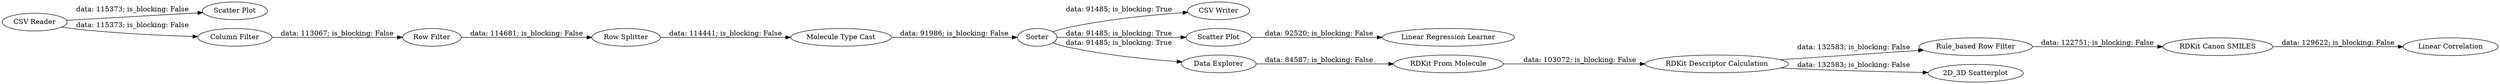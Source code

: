 digraph {
	"-3293269902984643533_7" [label="CSV Writer"]
	"-3293269902984643533_1" [label="CSV Reader"]
	"-3293269902984643533_8" [label="Scatter Plot"]
	"-3293269902984643533_3" [label="Row Filter"]
	"-3293269902984643533_9" [label="Linear Regression Learner"]
	"-3293269902984643533_15" [label="Linear Correlation"]
	"-3293269902984643533_11" [label="Molecule Type Cast"]
	"-3293269902984643533_13" [label="RDKit Canon SMILES"]
	"-3293269902984643533_10" [label="RDKit From Molecule"]
	"-3293269902984643533_4" [label="Row Splitter"]
	"-3293269902984643533_28" [label="Rule_based Row Filter"]
	"-3293269902984643533_14" [label="2D_3D Scatterplot"]
	"-3293269902984643533_6" [label="Data Explorer"]
	"-3293269902984643533_12" [label="RDKit Descriptor Calculation"]
	"-3293269902984643533_29" [label="Scatter Plot"]
	"-3293269902984643533_5" [label=Sorter]
	"-3293269902984643533_2" [label="Column Filter"]
	"-3293269902984643533_5" -> "-3293269902984643533_6" [label="data: 91485; is_blocking: True"]
	"-3293269902984643533_5" -> "-3293269902984643533_7" [label="data: 91485; is_blocking: True"]
	"-3293269902984643533_13" -> "-3293269902984643533_15" [label="data: 129622; is_blocking: False"]
	"-3293269902984643533_12" -> "-3293269902984643533_28" [label="data: 132583; is_blocking: False"]
	"-3293269902984643533_3" -> "-3293269902984643533_4" [label="data: 114681; is_blocking: False"]
	"-3293269902984643533_1" -> "-3293269902984643533_2" [label="data: 115373; is_blocking: False"]
	"-3293269902984643533_12" -> "-3293269902984643533_14" [label="data: 132583; is_blocking: False"]
	"-3293269902984643533_8" -> "-3293269902984643533_9" [label="data: 92520; is_blocking: False"]
	"-3293269902984643533_2" -> "-3293269902984643533_3" [label="data: 113067; is_blocking: False"]
	"-3293269902984643533_6" -> "-3293269902984643533_10" [label="data: 84587; is_blocking: False"]
	"-3293269902984643533_10" -> "-3293269902984643533_12" [label="data: 103072; is_blocking: False"]
	"-3293269902984643533_11" -> "-3293269902984643533_5" [label="data: 91986; is_blocking: False"]
	"-3293269902984643533_1" -> "-3293269902984643533_29" [label="data: 115373; is_blocking: False"]
	"-3293269902984643533_28" -> "-3293269902984643533_13" [label="data: 122751; is_blocking: False"]
	"-3293269902984643533_5" -> "-3293269902984643533_8" [label="data: 91485; is_blocking: True"]
	"-3293269902984643533_4" -> "-3293269902984643533_11" [label="data: 114441; is_blocking: False"]
	rankdir=LR
}
